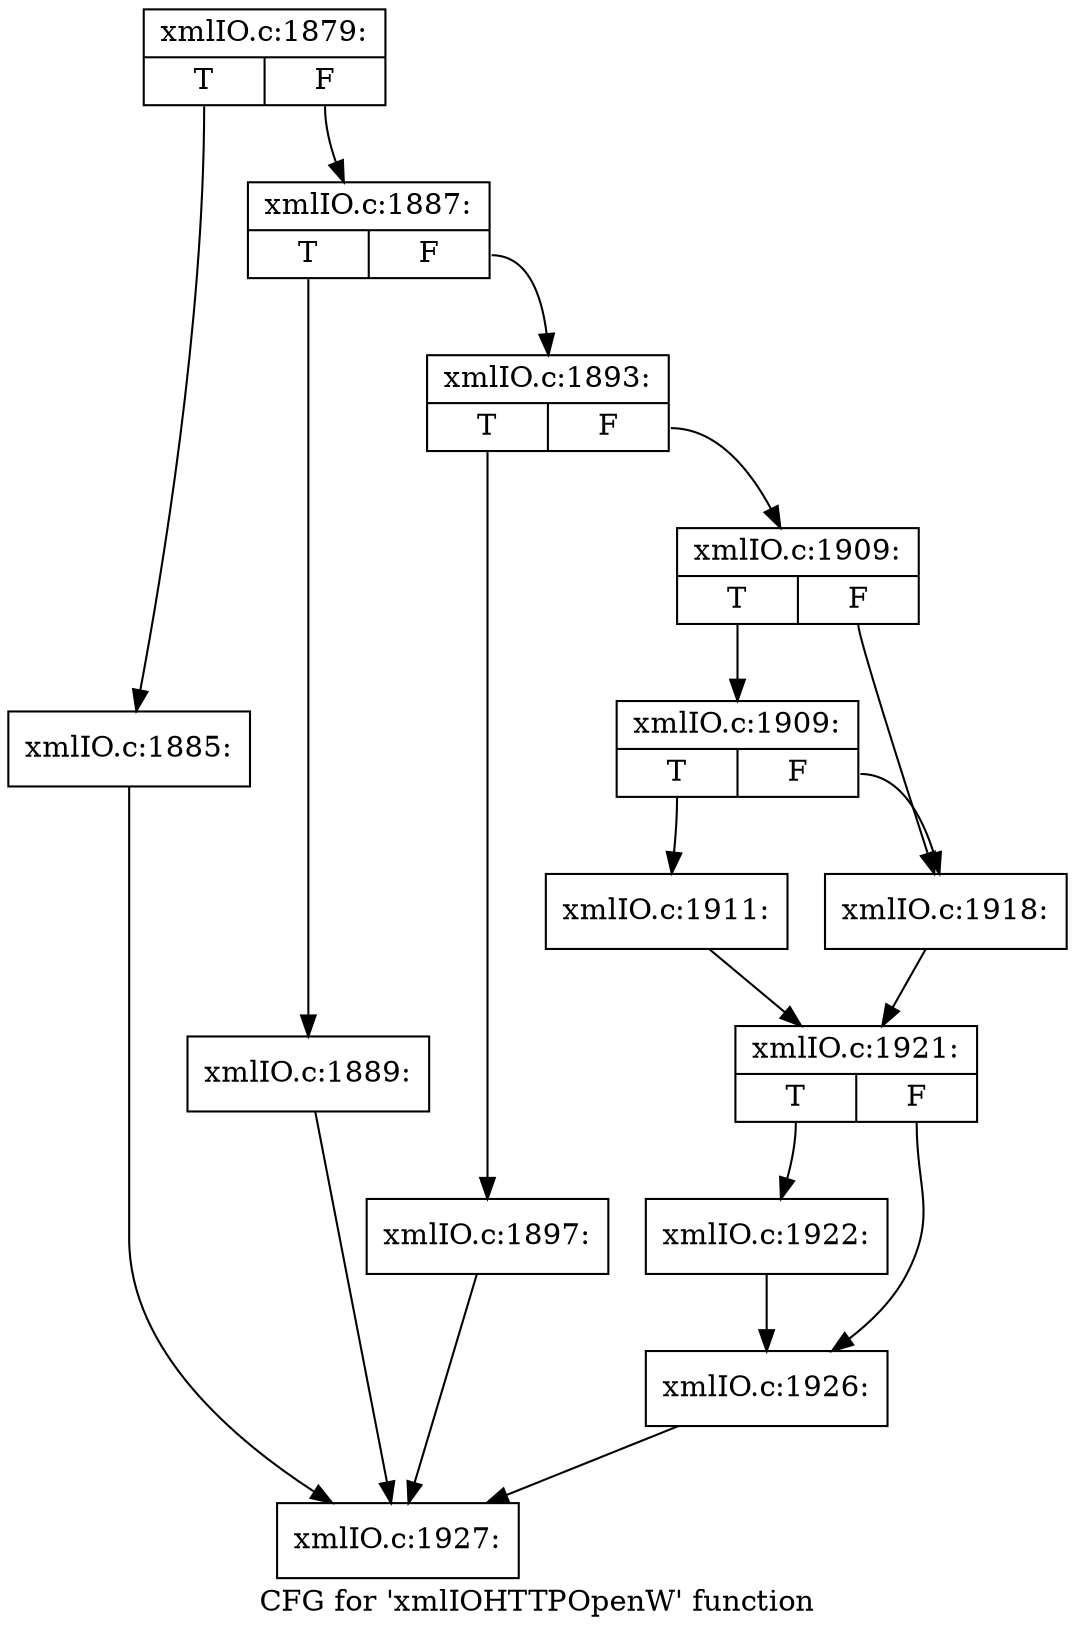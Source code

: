 digraph "CFG for 'xmlIOHTTPOpenW' function" {
	label="CFG for 'xmlIOHTTPOpenW' function";

	Node0x5250a50 [shape=record,label="{xmlIO.c:1879:|{<s0>T|<s1>F}}"];
	Node0x5250a50:s0 -> Node0x5254820;
	Node0x5250a50:s1 -> Node0x5254870;
	Node0x5254820 [shape=record,label="{xmlIO.c:1885:}"];
	Node0x5254820 -> Node0x52515e0;
	Node0x5254870 [shape=record,label="{xmlIO.c:1887:|{<s0>T|<s1>F}}"];
	Node0x5254870:s0 -> Node0x52550f0;
	Node0x5254870:s1 -> Node0x5255140;
	Node0x52550f0 [shape=record,label="{xmlIO.c:1889:}"];
	Node0x52550f0 -> Node0x52515e0;
	Node0x5255140 [shape=record,label="{xmlIO.c:1893:|{<s0>T|<s1>F}}"];
	Node0x5255140:s0 -> Node0x5178980;
	Node0x5255140:s1 -> Node0x5256170;
	Node0x5178980 [shape=record,label="{xmlIO.c:1897:}"];
	Node0x5178980 -> Node0x52515e0;
	Node0x5256170 [shape=record,label="{xmlIO.c:1909:|{<s0>T|<s1>F}}"];
	Node0x5256170:s0 -> Node0x5257fc0;
	Node0x5256170:s1 -> Node0x5257f70;
	Node0x5257fc0 [shape=record,label="{xmlIO.c:1909:|{<s0>T|<s1>F}}"];
	Node0x5257fc0:s0 -> Node0x5236ac0;
	Node0x5257fc0:s1 -> Node0x5257f70;
	Node0x5236ac0 [shape=record,label="{xmlIO.c:1911:}"];
	Node0x5236ac0 -> Node0x5257b20;
	Node0x5257f70 [shape=record,label="{xmlIO.c:1918:}"];
	Node0x5257f70 -> Node0x5257b20;
	Node0x5257b20 [shape=record,label="{xmlIO.c:1921:|{<s0>T|<s1>F}}"];
	Node0x5257b20:s0 -> Node0x5258fc0;
	Node0x5257b20:s1 -> Node0x52598c0;
	Node0x5258fc0 [shape=record,label="{xmlIO.c:1922:}"];
	Node0x5258fc0 -> Node0x52598c0;
	Node0x52598c0 [shape=record,label="{xmlIO.c:1926:}"];
	Node0x52598c0 -> Node0x52515e0;
	Node0x52515e0 [shape=record,label="{xmlIO.c:1927:}"];
}
